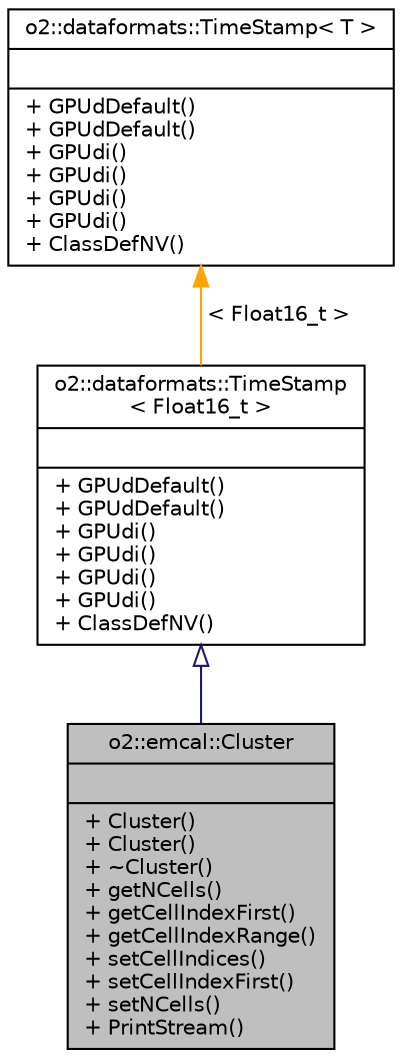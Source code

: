 digraph "o2::emcal::Cluster"
{
 // INTERACTIVE_SVG=YES
  bgcolor="transparent";
  edge [fontname="Helvetica",fontsize="10",labelfontname="Helvetica",labelfontsize="10"];
  node [fontname="Helvetica",fontsize="10",shape=record];
  Node3 [label="{o2::emcal::Cluster\n||+ Cluster()\l+ Cluster()\l+ ~Cluster()\l+ getNCells()\l+ getCellIndexFirst()\l+ getCellIndexRange()\l+ setCellIndices()\l+ setCellIndexFirst()\l+ setNCells()\l+ PrintStream()\l}",height=0.2,width=0.4,color="black", fillcolor="grey75", style="filled", fontcolor="black"];
  Node4 -> Node3 [dir="back",color="midnightblue",fontsize="10",style="solid",arrowtail="onormal",fontname="Helvetica"];
  Node4 [label="{o2::dataformats::TimeStamp\l\< Float16_t \>\n||+ GPUdDefault()\l+ GPUdDefault()\l+ GPUdi()\l+ GPUdi()\l+ GPUdi()\l+ GPUdi()\l+ ClassDefNV()\l}",height=0.2,width=0.4,color="black",URL="$d0/d94/classo2_1_1dataformats_1_1TimeStamp.html"];
  Node5 -> Node4 [dir="back",color="orange",fontsize="10",style="solid",label=" \< Float16_t \>" ,fontname="Helvetica"];
  Node5 [label="{o2::dataformats::TimeStamp\< T \>\n||+ GPUdDefault()\l+ GPUdDefault()\l+ GPUdi()\l+ GPUdi()\l+ GPUdi()\l+ GPUdi()\l+ ClassDefNV()\l}",height=0.2,width=0.4,color="black",URL="$d0/d94/classo2_1_1dataformats_1_1TimeStamp.html"];
}
